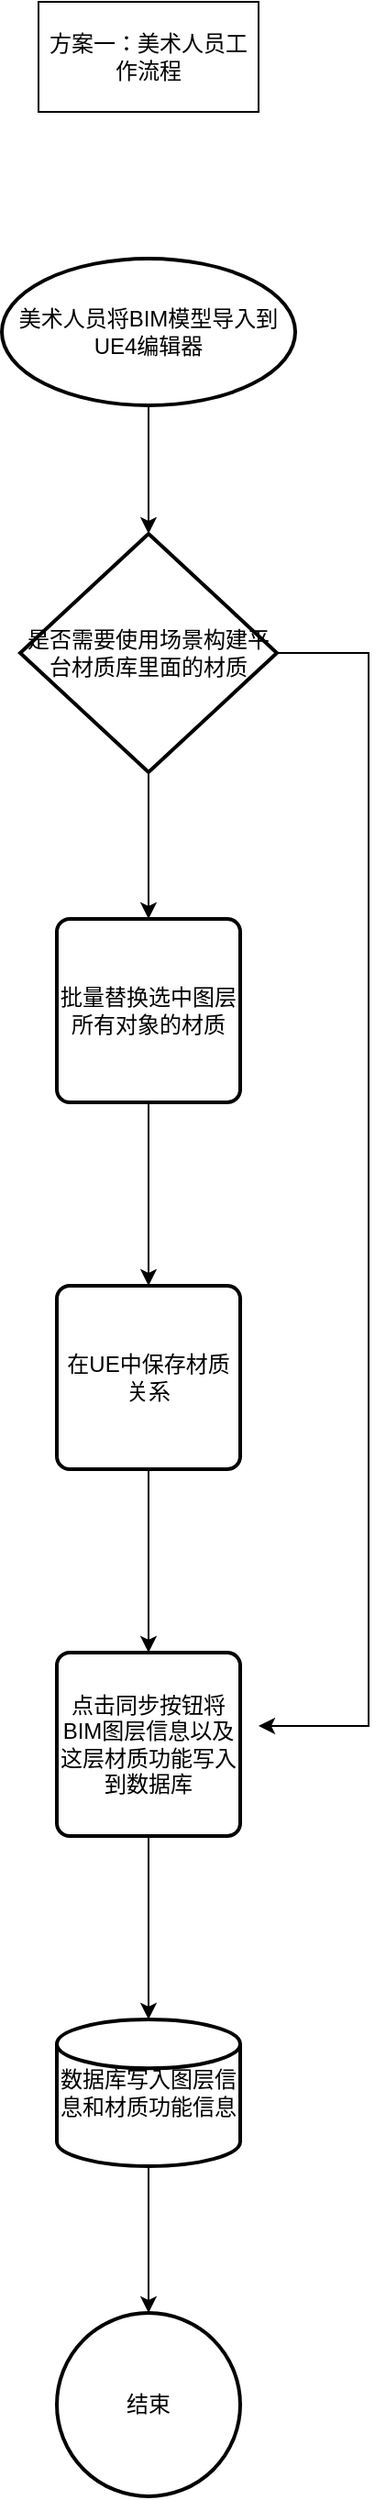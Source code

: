 <mxfile version="15.8.9" type="github">
  <diagram id="AkcPyndH6maxKv0dhbkd" name="第 1 页">
    <mxGraphModel dx="1185" dy="635" grid="1" gridSize="10" guides="1" tooltips="1" connect="1" arrows="1" fold="1" page="1" pageScale="1" pageWidth="827" pageHeight="1169" math="0" shadow="0">
      <root>
        <mxCell id="0" />
        <mxCell id="1" parent="0" />
        <mxCell id="zeVZz8eFkJ2jSE9SBWDc-14" style="edgeStyle=orthogonalEdgeStyle;rounded=0;orthogonalLoop=1;jettySize=auto;html=1;exitX=0.5;exitY=1;exitDx=0;exitDy=0;exitPerimeter=0;entryX=0.5;entryY=0;entryDx=0;entryDy=0;entryPerimeter=0;" edge="1" parent="1" source="zeVZz8eFkJ2jSE9SBWDc-1" target="zeVZz8eFkJ2jSE9SBWDc-4">
          <mxGeometry relative="1" as="geometry" />
        </mxCell>
        <mxCell id="zeVZz8eFkJ2jSE9SBWDc-1" value="美术人员将BIM模型导入到UE4编辑器" style="strokeWidth=2;html=1;shape=mxgraph.flowchart.start_1;whiteSpace=wrap;" vertex="1" parent="1">
          <mxGeometry x="320" y="240" width="160" height="80" as="geometry" />
        </mxCell>
        <mxCell id="zeVZz8eFkJ2jSE9SBWDc-8" style="edgeStyle=orthogonalEdgeStyle;rounded=0;orthogonalLoop=1;jettySize=auto;html=1;exitX=0.5;exitY=1;exitDx=0;exitDy=0;exitPerimeter=0;" edge="1" parent="1" source="zeVZz8eFkJ2jSE9SBWDc-4">
          <mxGeometry relative="1" as="geometry">
            <mxPoint x="400" y="600" as="targetPoint" />
          </mxGeometry>
        </mxCell>
        <mxCell id="zeVZz8eFkJ2jSE9SBWDc-18" style="edgeStyle=orthogonalEdgeStyle;rounded=0;orthogonalLoop=1;jettySize=auto;html=1;exitX=1;exitY=0.5;exitDx=0;exitDy=0;exitPerimeter=0;entryX=1;entryY=0.5;entryDx=0;entryDy=0;" edge="1" parent="1" source="zeVZz8eFkJ2jSE9SBWDc-4">
          <mxGeometry relative="1" as="geometry">
            <mxPoint x="460" y="1040" as="targetPoint" />
            <Array as="points">
              <mxPoint x="520" y="455" />
              <mxPoint x="520" y="1040" />
            </Array>
          </mxGeometry>
        </mxCell>
        <mxCell id="zeVZz8eFkJ2jSE9SBWDc-4" value="是否需要使用场景构建平台材质库里面的材质" style="strokeWidth=2;html=1;shape=mxgraph.flowchart.decision;whiteSpace=wrap;" vertex="1" parent="1">
          <mxGeometry x="330" y="390" width="140" height="130" as="geometry" />
        </mxCell>
        <mxCell id="zeVZz8eFkJ2jSE9SBWDc-19" value="方案一：美术人员工作流程" style="rounded=0;whiteSpace=wrap;html=1;" vertex="1" parent="1">
          <mxGeometry x="340" y="100" width="120" height="60" as="geometry" />
        </mxCell>
        <mxCell id="zeVZz8eFkJ2jSE9SBWDc-28" value="" style="edgeStyle=orthogonalEdgeStyle;rounded=0;orthogonalLoop=1;jettySize=auto;html=1;" edge="1" parent="1" source="zeVZz8eFkJ2jSE9SBWDc-25" target="zeVZz8eFkJ2jSE9SBWDc-27">
          <mxGeometry relative="1" as="geometry" />
        </mxCell>
        <mxCell id="zeVZz8eFkJ2jSE9SBWDc-25" value="&lt;span&gt;批量替换选中图层所有对象的材质&lt;/span&gt;" style="rounded=1;whiteSpace=wrap;html=1;absoluteArcSize=1;arcSize=14;strokeWidth=2;" vertex="1" parent="1">
          <mxGeometry x="350" y="600" width="100" height="100" as="geometry" />
        </mxCell>
        <mxCell id="zeVZz8eFkJ2jSE9SBWDc-31" value="" style="edgeStyle=orthogonalEdgeStyle;rounded=0;orthogonalLoop=1;jettySize=auto;html=1;" edge="1" parent="1" source="zeVZz8eFkJ2jSE9SBWDc-26">
          <mxGeometry relative="1" as="geometry">
            <mxPoint x="400" y="1200" as="targetPoint" />
          </mxGeometry>
        </mxCell>
        <mxCell id="zeVZz8eFkJ2jSE9SBWDc-26" value="点击同步按钮将BIM图层信息以及这层材质功能写入到数据库" style="rounded=1;whiteSpace=wrap;html=1;absoluteArcSize=1;arcSize=14;strokeWidth=2;" vertex="1" parent="1">
          <mxGeometry x="350" y="1000" width="100" height="100" as="geometry" />
        </mxCell>
        <mxCell id="zeVZz8eFkJ2jSE9SBWDc-29" value="" style="edgeStyle=orthogonalEdgeStyle;rounded=0;orthogonalLoop=1;jettySize=auto;html=1;" edge="1" parent="1" source="zeVZz8eFkJ2jSE9SBWDc-27" target="zeVZz8eFkJ2jSE9SBWDc-26">
          <mxGeometry relative="1" as="geometry" />
        </mxCell>
        <mxCell id="zeVZz8eFkJ2jSE9SBWDc-27" value="在UE中保存材质关系" style="rounded=1;whiteSpace=wrap;html=1;absoluteArcSize=1;arcSize=14;strokeWidth=2;" vertex="1" parent="1">
          <mxGeometry x="350" y="800" width="100" height="100" as="geometry" />
        </mxCell>
        <mxCell id="zeVZz8eFkJ2jSE9SBWDc-34" value="" style="edgeStyle=orthogonalEdgeStyle;rounded=0;orthogonalLoop=1;jettySize=auto;html=1;" edge="1" parent="1" source="zeVZz8eFkJ2jSE9SBWDc-32" target="zeVZz8eFkJ2jSE9SBWDc-33">
          <mxGeometry relative="1" as="geometry" />
        </mxCell>
        <mxCell id="zeVZz8eFkJ2jSE9SBWDc-32" value="数据库写入图层信息和材质功能信息&lt;br&gt;" style="strokeWidth=2;html=1;shape=mxgraph.flowchart.database;whiteSpace=wrap;" vertex="1" parent="1">
          <mxGeometry x="350" y="1200" width="100" height="80" as="geometry" />
        </mxCell>
        <mxCell id="zeVZz8eFkJ2jSE9SBWDc-33" value="结束" style="strokeWidth=2;html=1;shape=mxgraph.flowchart.start_2;whiteSpace=wrap;" vertex="1" parent="1">
          <mxGeometry x="350" y="1360" width="100" height="100" as="geometry" />
        </mxCell>
      </root>
    </mxGraphModel>
  </diagram>
</mxfile>

